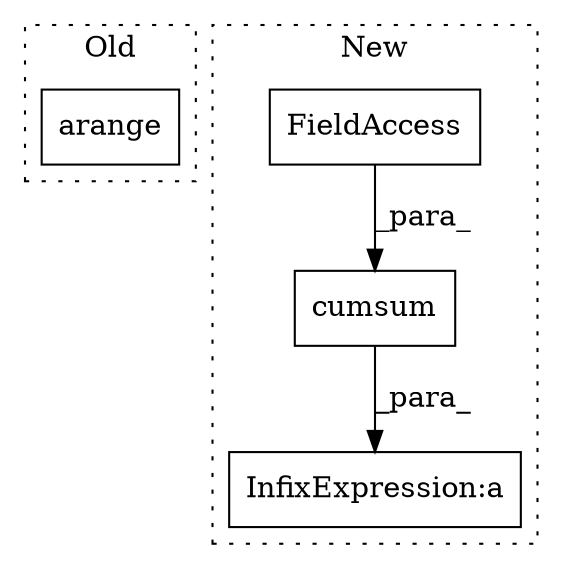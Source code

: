 digraph G {
subgraph cluster0 {
1 [label="arange" a="32" s="2192,2212" l="7,1" shape="box"];
label = "Old";
style="dotted";
}
subgraph cluster1 {
2 [label="cumsum" a="32" s="2210,2230" l="7,1" shape="box"];
3 [label="InfixExpression:a" a="27" s="2231" l="3" shape="box"];
4 [label="FieldAccess" a="22" s="2217" l="13" shape="box"];
label = "New";
style="dotted";
}
2 -> 3 [label="_para_"];
4 -> 2 [label="_para_"];
}